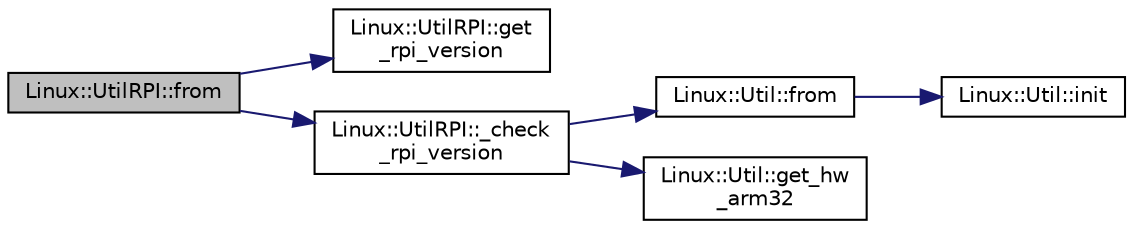 digraph "Linux::UtilRPI::from"
{
 // INTERACTIVE_SVG=YES
  edge [fontname="Helvetica",fontsize="10",labelfontname="Helvetica",labelfontsize="10"];
  node [fontname="Helvetica",fontsize="10",shape=record];
  rankdir="LR";
  Node1 [label="Linux::UtilRPI::from",height=0.2,width=0.4,color="black", fillcolor="grey75", style="filled", fontcolor="black"];
  Node1 -> Node2 [color="midnightblue",fontsize="10",style="solid",fontname="Helvetica"];
  Node2 [label="Linux::UtilRPI::get\l_rpi_version",height=0.2,width=0.4,color="black", fillcolor="white", style="filled",URL="$classLinux_1_1UtilRPI.html#a7e03a21aab9e4239e6b1f9de450b0afe"];
  Node1 -> Node3 [color="midnightblue",fontsize="10",style="solid",fontname="Helvetica"];
  Node3 [label="Linux::UtilRPI::_check\l_rpi_version",height=0.2,width=0.4,color="black", fillcolor="white", style="filled",URL="$classLinux_1_1UtilRPI.html#a99273928b19ddccf3faa6164b9f61fdf"];
  Node3 -> Node4 [color="midnightblue",fontsize="10",style="solid",fontname="Helvetica"];
  Node4 [label="Linux::Util::from",height=0.2,width=0.4,color="black", fillcolor="white", style="filled",URL="$classLinux_1_1Util.html#addd6070e02a90ee0a7063f0c3db4fecc"];
  Node4 -> Node5 [color="midnightblue",fontsize="10",style="solid",fontname="Helvetica"];
  Node5 [label="Linux::Util::init",height=0.2,width=0.4,color="black", fillcolor="white", style="filled",URL="$classLinux_1_1Util.html#ae03dc062803bf3bcda9cbd77e781c7d4"];
  Node3 -> Node6 [color="midnightblue",fontsize="10",style="solid",fontname="Helvetica"];
  Node6 [label="Linux::Util::get_hw\l_arm32",height=0.2,width=0.4,color="black", fillcolor="white", style="filled",URL="$classLinux_1_1Util.html#a7be36bbc123b07ab7c5b5e583773f39a"];
}
